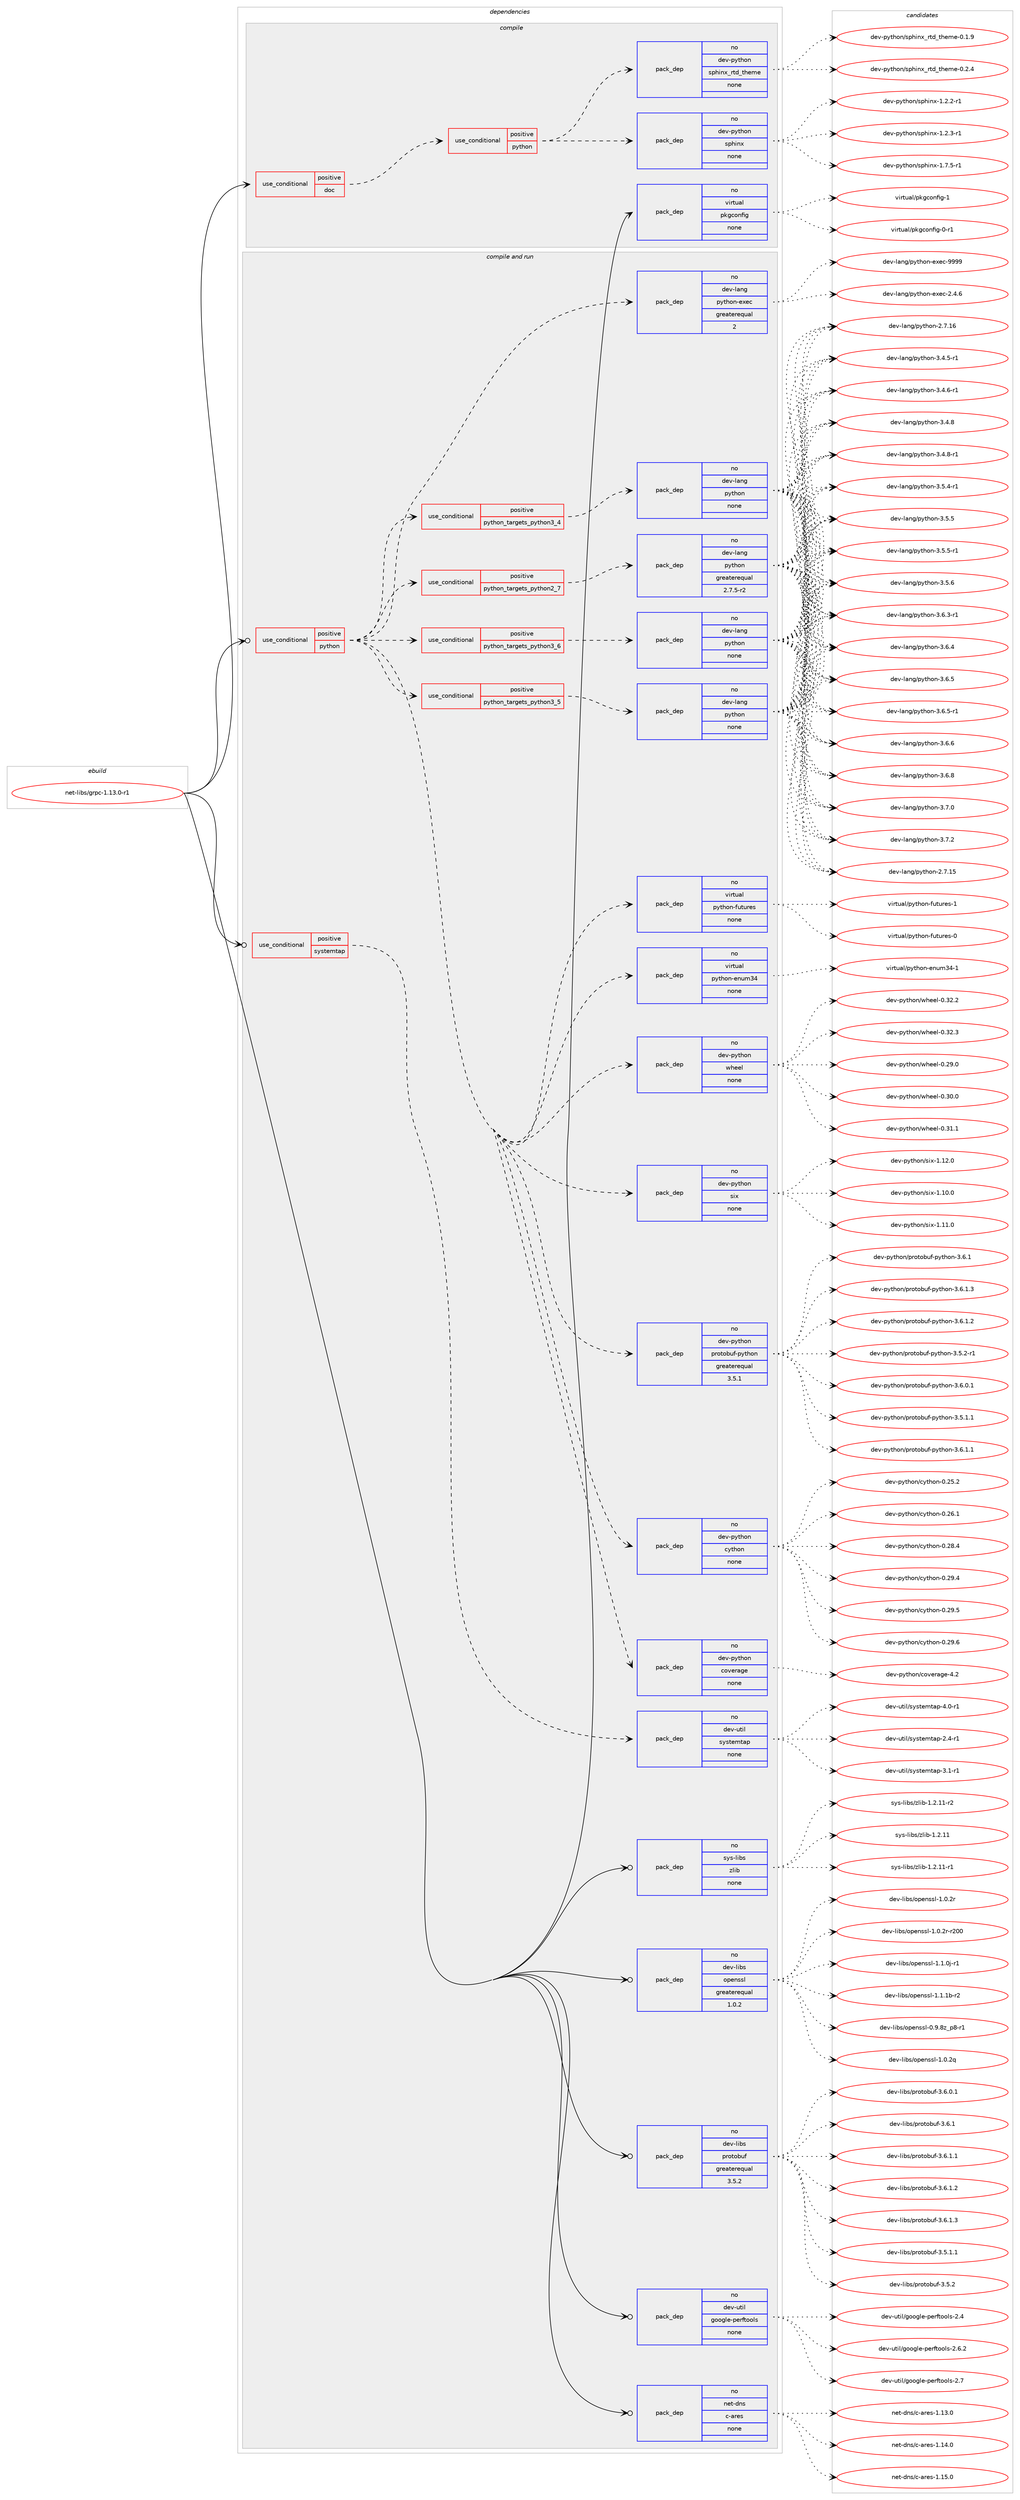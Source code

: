 digraph prolog {

# *************
# Graph options
# *************

newrank=true;
concentrate=true;
compound=true;
graph [rankdir=LR,fontname=Helvetica,fontsize=10,ranksep=1.5];#, ranksep=2.5, nodesep=0.2];
edge  [arrowhead=vee];
node  [fontname=Helvetica,fontsize=10];

# **********
# The ebuild
# **********

subgraph cluster_leftcol {
color=gray;
rank=same;
label=<<i>ebuild</i>>;
id [label="net-libs/grpc-1.13.0-r1", color=red, width=4, href="../net-libs/grpc-1.13.0-r1.svg"];
}

# ****************
# The dependencies
# ****************

subgraph cluster_midcol {
color=gray;
label=<<i>dependencies</i>>;
subgraph cluster_compile {
fillcolor="#eeeeee";
style=filled;
label=<<i>compile</i>>;
subgraph cond446010 {
dependency1658670 [label=<<TABLE BORDER="0" CELLBORDER="1" CELLSPACING="0" CELLPADDING="4"><TR><TD ROWSPAN="3" CELLPADDING="10">use_conditional</TD></TR><TR><TD>positive</TD></TR><TR><TD>doc</TD></TR></TABLE>>, shape=none, color=red];
subgraph cond446011 {
dependency1658671 [label=<<TABLE BORDER="0" CELLBORDER="1" CELLSPACING="0" CELLPADDING="4"><TR><TD ROWSPAN="3" CELLPADDING="10">use_conditional</TD></TR><TR><TD>positive</TD></TR><TR><TD>python</TD></TR></TABLE>>, shape=none, color=red];
subgraph pack1185781 {
dependency1658672 [label=<<TABLE BORDER="0" CELLBORDER="1" CELLSPACING="0" CELLPADDING="4" WIDTH="220"><TR><TD ROWSPAN="6" CELLPADDING="30">pack_dep</TD></TR><TR><TD WIDTH="110">no</TD></TR><TR><TD>dev-python</TD></TR><TR><TD>sphinx</TD></TR><TR><TD>none</TD></TR><TR><TD></TD></TR></TABLE>>, shape=none, color=blue];
}
dependency1658671:e -> dependency1658672:w [weight=20,style="dashed",arrowhead="vee"];
subgraph pack1185782 {
dependency1658673 [label=<<TABLE BORDER="0" CELLBORDER="1" CELLSPACING="0" CELLPADDING="4" WIDTH="220"><TR><TD ROWSPAN="6" CELLPADDING="30">pack_dep</TD></TR><TR><TD WIDTH="110">no</TD></TR><TR><TD>dev-python</TD></TR><TR><TD>sphinx_rtd_theme</TD></TR><TR><TD>none</TD></TR><TR><TD></TD></TR></TABLE>>, shape=none, color=blue];
}
dependency1658671:e -> dependency1658673:w [weight=20,style="dashed",arrowhead="vee"];
}
dependency1658670:e -> dependency1658671:w [weight=20,style="dashed",arrowhead="vee"];
}
id:e -> dependency1658670:w [weight=20,style="solid",arrowhead="vee"];
subgraph pack1185783 {
dependency1658674 [label=<<TABLE BORDER="0" CELLBORDER="1" CELLSPACING="0" CELLPADDING="4" WIDTH="220"><TR><TD ROWSPAN="6" CELLPADDING="30">pack_dep</TD></TR><TR><TD WIDTH="110">no</TD></TR><TR><TD>virtual</TD></TR><TR><TD>pkgconfig</TD></TR><TR><TD>none</TD></TR><TR><TD></TD></TR></TABLE>>, shape=none, color=blue];
}
id:e -> dependency1658674:w [weight=20,style="solid",arrowhead="vee"];
}
subgraph cluster_compileandrun {
fillcolor="#eeeeee";
style=filled;
label=<<i>compile and run</i>>;
subgraph cond446012 {
dependency1658675 [label=<<TABLE BORDER="0" CELLBORDER="1" CELLSPACING="0" CELLPADDING="4"><TR><TD ROWSPAN="3" CELLPADDING="10">use_conditional</TD></TR><TR><TD>positive</TD></TR><TR><TD>python</TD></TR></TABLE>>, shape=none, color=red];
subgraph cond446013 {
dependency1658676 [label=<<TABLE BORDER="0" CELLBORDER="1" CELLSPACING="0" CELLPADDING="4"><TR><TD ROWSPAN="3" CELLPADDING="10">use_conditional</TD></TR><TR><TD>positive</TD></TR><TR><TD>python_targets_python2_7</TD></TR></TABLE>>, shape=none, color=red];
subgraph pack1185784 {
dependency1658677 [label=<<TABLE BORDER="0" CELLBORDER="1" CELLSPACING="0" CELLPADDING="4" WIDTH="220"><TR><TD ROWSPAN="6" CELLPADDING="30">pack_dep</TD></TR><TR><TD WIDTH="110">no</TD></TR><TR><TD>dev-lang</TD></TR><TR><TD>python</TD></TR><TR><TD>greaterequal</TD></TR><TR><TD>2.7.5-r2</TD></TR></TABLE>>, shape=none, color=blue];
}
dependency1658676:e -> dependency1658677:w [weight=20,style="dashed",arrowhead="vee"];
}
dependency1658675:e -> dependency1658676:w [weight=20,style="dashed",arrowhead="vee"];
subgraph cond446014 {
dependency1658678 [label=<<TABLE BORDER="0" CELLBORDER="1" CELLSPACING="0" CELLPADDING="4"><TR><TD ROWSPAN="3" CELLPADDING="10">use_conditional</TD></TR><TR><TD>positive</TD></TR><TR><TD>python_targets_python3_4</TD></TR></TABLE>>, shape=none, color=red];
subgraph pack1185785 {
dependency1658679 [label=<<TABLE BORDER="0" CELLBORDER="1" CELLSPACING="0" CELLPADDING="4" WIDTH="220"><TR><TD ROWSPAN="6" CELLPADDING="30">pack_dep</TD></TR><TR><TD WIDTH="110">no</TD></TR><TR><TD>dev-lang</TD></TR><TR><TD>python</TD></TR><TR><TD>none</TD></TR><TR><TD></TD></TR></TABLE>>, shape=none, color=blue];
}
dependency1658678:e -> dependency1658679:w [weight=20,style="dashed",arrowhead="vee"];
}
dependency1658675:e -> dependency1658678:w [weight=20,style="dashed",arrowhead="vee"];
subgraph cond446015 {
dependency1658680 [label=<<TABLE BORDER="0" CELLBORDER="1" CELLSPACING="0" CELLPADDING="4"><TR><TD ROWSPAN="3" CELLPADDING="10">use_conditional</TD></TR><TR><TD>positive</TD></TR><TR><TD>python_targets_python3_5</TD></TR></TABLE>>, shape=none, color=red];
subgraph pack1185786 {
dependency1658681 [label=<<TABLE BORDER="0" CELLBORDER="1" CELLSPACING="0" CELLPADDING="4" WIDTH="220"><TR><TD ROWSPAN="6" CELLPADDING="30">pack_dep</TD></TR><TR><TD WIDTH="110">no</TD></TR><TR><TD>dev-lang</TD></TR><TR><TD>python</TD></TR><TR><TD>none</TD></TR><TR><TD></TD></TR></TABLE>>, shape=none, color=blue];
}
dependency1658680:e -> dependency1658681:w [weight=20,style="dashed",arrowhead="vee"];
}
dependency1658675:e -> dependency1658680:w [weight=20,style="dashed",arrowhead="vee"];
subgraph cond446016 {
dependency1658682 [label=<<TABLE BORDER="0" CELLBORDER="1" CELLSPACING="0" CELLPADDING="4"><TR><TD ROWSPAN="3" CELLPADDING="10">use_conditional</TD></TR><TR><TD>positive</TD></TR><TR><TD>python_targets_python3_6</TD></TR></TABLE>>, shape=none, color=red];
subgraph pack1185787 {
dependency1658683 [label=<<TABLE BORDER="0" CELLBORDER="1" CELLSPACING="0" CELLPADDING="4" WIDTH="220"><TR><TD ROWSPAN="6" CELLPADDING="30">pack_dep</TD></TR><TR><TD WIDTH="110">no</TD></TR><TR><TD>dev-lang</TD></TR><TR><TD>python</TD></TR><TR><TD>none</TD></TR><TR><TD></TD></TR></TABLE>>, shape=none, color=blue];
}
dependency1658682:e -> dependency1658683:w [weight=20,style="dashed",arrowhead="vee"];
}
dependency1658675:e -> dependency1658682:w [weight=20,style="dashed",arrowhead="vee"];
subgraph pack1185788 {
dependency1658684 [label=<<TABLE BORDER="0" CELLBORDER="1" CELLSPACING="0" CELLPADDING="4" WIDTH="220"><TR><TD ROWSPAN="6" CELLPADDING="30">pack_dep</TD></TR><TR><TD WIDTH="110">no</TD></TR><TR><TD>dev-lang</TD></TR><TR><TD>python-exec</TD></TR><TR><TD>greaterequal</TD></TR><TR><TD>2</TD></TR></TABLE>>, shape=none, color=blue];
}
dependency1658675:e -> dependency1658684:w [weight=20,style="dashed",arrowhead="vee"];
subgraph pack1185789 {
dependency1658685 [label=<<TABLE BORDER="0" CELLBORDER="1" CELLSPACING="0" CELLPADDING="4" WIDTH="220"><TR><TD ROWSPAN="6" CELLPADDING="30">pack_dep</TD></TR><TR><TD WIDTH="110">no</TD></TR><TR><TD>dev-python</TD></TR><TR><TD>coverage</TD></TR><TR><TD>none</TD></TR><TR><TD></TD></TR></TABLE>>, shape=none, color=blue];
}
dependency1658675:e -> dependency1658685:w [weight=20,style="dashed",arrowhead="vee"];
subgraph pack1185790 {
dependency1658686 [label=<<TABLE BORDER="0" CELLBORDER="1" CELLSPACING="0" CELLPADDING="4" WIDTH="220"><TR><TD ROWSPAN="6" CELLPADDING="30">pack_dep</TD></TR><TR><TD WIDTH="110">no</TD></TR><TR><TD>dev-python</TD></TR><TR><TD>cython</TD></TR><TR><TD>none</TD></TR><TR><TD></TD></TR></TABLE>>, shape=none, color=blue];
}
dependency1658675:e -> dependency1658686:w [weight=20,style="dashed",arrowhead="vee"];
subgraph pack1185791 {
dependency1658687 [label=<<TABLE BORDER="0" CELLBORDER="1" CELLSPACING="0" CELLPADDING="4" WIDTH="220"><TR><TD ROWSPAN="6" CELLPADDING="30">pack_dep</TD></TR><TR><TD WIDTH="110">no</TD></TR><TR><TD>dev-python</TD></TR><TR><TD>protobuf-python</TD></TR><TR><TD>greaterequal</TD></TR><TR><TD>3.5.1</TD></TR></TABLE>>, shape=none, color=blue];
}
dependency1658675:e -> dependency1658687:w [weight=20,style="dashed",arrowhead="vee"];
subgraph pack1185792 {
dependency1658688 [label=<<TABLE BORDER="0" CELLBORDER="1" CELLSPACING="0" CELLPADDING="4" WIDTH="220"><TR><TD ROWSPAN="6" CELLPADDING="30">pack_dep</TD></TR><TR><TD WIDTH="110">no</TD></TR><TR><TD>dev-python</TD></TR><TR><TD>six</TD></TR><TR><TD>none</TD></TR><TR><TD></TD></TR></TABLE>>, shape=none, color=blue];
}
dependency1658675:e -> dependency1658688:w [weight=20,style="dashed",arrowhead="vee"];
subgraph pack1185793 {
dependency1658689 [label=<<TABLE BORDER="0" CELLBORDER="1" CELLSPACING="0" CELLPADDING="4" WIDTH="220"><TR><TD ROWSPAN="6" CELLPADDING="30">pack_dep</TD></TR><TR><TD WIDTH="110">no</TD></TR><TR><TD>dev-python</TD></TR><TR><TD>wheel</TD></TR><TR><TD>none</TD></TR><TR><TD></TD></TR></TABLE>>, shape=none, color=blue];
}
dependency1658675:e -> dependency1658689:w [weight=20,style="dashed",arrowhead="vee"];
subgraph pack1185794 {
dependency1658690 [label=<<TABLE BORDER="0" CELLBORDER="1" CELLSPACING="0" CELLPADDING="4" WIDTH="220"><TR><TD ROWSPAN="6" CELLPADDING="30">pack_dep</TD></TR><TR><TD WIDTH="110">no</TD></TR><TR><TD>virtual</TD></TR><TR><TD>python-enum34</TD></TR><TR><TD>none</TD></TR><TR><TD></TD></TR></TABLE>>, shape=none, color=blue];
}
dependency1658675:e -> dependency1658690:w [weight=20,style="dashed",arrowhead="vee"];
subgraph pack1185795 {
dependency1658691 [label=<<TABLE BORDER="0" CELLBORDER="1" CELLSPACING="0" CELLPADDING="4" WIDTH="220"><TR><TD ROWSPAN="6" CELLPADDING="30">pack_dep</TD></TR><TR><TD WIDTH="110">no</TD></TR><TR><TD>virtual</TD></TR><TR><TD>python-futures</TD></TR><TR><TD>none</TD></TR><TR><TD></TD></TR></TABLE>>, shape=none, color=blue];
}
dependency1658675:e -> dependency1658691:w [weight=20,style="dashed",arrowhead="vee"];
}
id:e -> dependency1658675:w [weight=20,style="solid",arrowhead="odotvee"];
subgraph cond446017 {
dependency1658692 [label=<<TABLE BORDER="0" CELLBORDER="1" CELLSPACING="0" CELLPADDING="4"><TR><TD ROWSPAN="3" CELLPADDING="10">use_conditional</TD></TR><TR><TD>positive</TD></TR><TR><TD>systemtap</TD></TR></TABLE>>, shape=none, color=red];
subgraph pack1185796 {
dependency1658693 [label=<<TABLE BORDER="0" CELLBORDER="1" CELLSPACING="0" CELLPADDING="4" WIDTH="220"><TR><TD ROWSPAN="6" CELLPADDING="30">pack_dep</TD></TR><TR><TD WIDTH="110">no</TD></TR><TR><TD>dev-util</TD></TR><TR><TD>systemtap</TD></TR><TR><TD>none</TD></TR><TR><TD></TD></TR></TABLE>>, shape=none, color=blue];
}
dependency1658692:e -> dependency1658693:w [weight=20,style="dashed",arrowhead="vee"];
}
id:e -> dependency1658692:w [weight=20,style="solid",arrowhead="odotvee"];
subgraph pack1185797 {
dependency1658694 [label=<<TABLE BORDER="0" CELLBORDER="1" CELLSPACING="0" CELLPADDING="4" WIDTH="220"><TR><TD ROWSPAN="6" CELLPADDING="30">pack_dep</TD></TR><TR><TD WIDTH="110">no</TD></TR><TR><TD>dev-libs</TD></TR><TR><TD>openssl</TD></TR><TR><TD>greaterequal</TD></TR><TR><TD>1.0.2</TD></TR></TABLE>>, shape=none, color=blue];
}
id:e -> dependency1658694:w [weight=20,style="solid",arrowhead="odotvee"];
subgraph pack1185798 {
dependency1658695 [label=<<TABLE BORDER="0" CELLBORDER="1" CELLSPACING="0" CELLPADDING="4" WIDTH="220"><TR><TD ROWSPAN="6" CELLPADDING="30">pack_dep</TD></TR><TR><TD WIDTH="110">no</TD></TR><TR><TD>dev-libs</TD></TR><TR><TD>protobuf</TD></TR><TR><TD>greaterequal</TD></TR><TR><TD>3.5.2</TD></TR></TABLE>>, shape=none, color=blue];
}
id:e -> dependency1658695:w [weight=20,style="solid",arrowhead="odotvee"];
subgraph pack1185799 {
dependency1658696 [label=<<TABLE BORDER="0" CELLBORDER="1" CELLSPACING="0" CELLPADDING="4" WIDTH="220"><TR><TD ROWSPAN="6" CELLPADDING="30">pack_dep</TD></TR><TR><TD WIDTH="110">no</TD></TR><TR><TD>dev-util</TD></TR><TR><TD>google-perftools</TD></TR><TR><TD>none</TD></TR><TR><TD></TD></TR></TABLE>>, shape=none, color=blue];
}
id:e -> dependency1658696:w [weight=20,style="solid",arrowhead="odotvee"];
subgraph pack1185800 {
dependency1658697 [label=<<TABLE BORDER="0" CELLBORDER="1" CELLSPACING="0" CELLPADDING="4" WIDTH="220"><TR><TD ROWSPAN="6" CELLPADDING="30">pack_dep</TD></TR><TR><TD WIDTH="110">no</TD></TR><TR><TD>net-dns</TD></TR><TR><TD>c-ares</TD></TR><TR><TD>none</TD></TR><TR><TD></TD></TR></TABLE>>, shape=none, color=blue];
}
id:e -> dependency1658697:w [weight=20,style="solid",arrowhead="odotvee"];
subgraph pack1185801 {
dependency1658698 [label=<<TABLE BORDER="0" CELLBORDER="1" CELLSPACING="0" CELLPADDING="4" WIDTH="220"><TR><TD ROWSPAN="6" CELLPADDING="30">pack_dep</TD></TR><TR><TD WIDTH="110">no</TD></TR><TR><TD>sys-libs</TD></TR><TR><TD>zlib</TD></TR><TR><TD>none</TD></TR><TR><TD></TD></TR></TABLE>>, shape=none, color=blue];
}
id:e -> dependency1658698:w [weight=20,style="solid",arrowhead="odotvee"];
}
subgraph cluster_run {
fillcolor="#eeeeee";
style=filled;
label=<<i>run</i>>;
}
}

# **************
# The candidates
# **************

subgraph cluster_choices {
rank=same;
color=gray;
label=<<i>candidates</i>>;

subgraph choice1185781 {
color=black;
nodesep=1;
choice10010111845112121116104111110471151121041051101204549465046504511449 [label="dev-python/sphinx-1.2.2-r1", color=red, width=4,href="../dev-python/sphinx-1.2.2-r1.svg"];
choice10010111845112121116104111110471151121041051101204549465046514511449 [label="dev-python/sphinx-1.2.3-r1", color=red, width=4,href="../dev-python/sphinx-1.2.3-r1.svg"];
choice10010111845112121116104111110471151121041051101204549465546534511449 [label="dev-python/sphinx-1.7.5-r1", color=red, width=4,href="../dev-python/sphinx-1.7.5-r1.svg"];
dependency1658672:e -> choice10010111845112121116104111110471151121041051101204549465046504511449:w [style=dotted,weight="100"];
dependency1658672:e -> choice10010111845112121116104111110471151121041051101204549465046514511449:w [style=dotted,weight="100"];
dependency1658672:e -> choice10010111845112121116104111110471151121041051101204549465546534511449:w [style=dotted,weight="100"];
}
subgraph choice1185782 {
color=black;
nodesep=1;
choice10010111845112121116104111110471151121041051101209511411610095116104101109101454846494657 [label="dev-python/sphinx_rtd_theme-0.1.9", color=red, width=4,href="../dev-python/sphinx_rtd_theme-0.1.9.svg"];
choice10010111845112121116104111110471151121041051101209511411610095116104101109101454846504652 [label="dev-python/sphinx_rtd_theme-0.2.4", color=red, width=4,href="../dev-python/sphinx_rtd_theme-0.2.4.svg"];
dependency1658673:e -> choice10010111845112121116104111110471151121041051101209511411610095116104101109101454846494657:w [style=dotted,weight="100"];
dependency1658673:e -> choice10010111845112121116104111110471151121041051101209511411610095116104101109101454846504652:w [style=dotted,weight="100"];
}
subgraph choice1185783 {
color=black;
nodesep=1;
choice11810511411611797108471121071039911111010210510345484511449 [label="virtual/pkgconfig-0-r1", color=red, width=4,href="../virtual/pkgconfig-0-r1.svg"];
choice1181051141161179710847112107103991111101021051034549 [label="virtual/pkgconfig-1", color=red, width=4,href="../virtual/pkgconfig-1.svg"];
dependency1658674:e -> choice11810511411611797108471121071039911111010210510345484511449:w [style=dotted,weight="100"];
dependency1658674:e -> choice1181051141161179710847112107103991111101021051034549:w [style=dotted,weight="100"];
}
subgraph choice1185784 {
color=black;
nodesep=1;
choice10010111845108971101034711212111610411111045504655464953 [label="dev-lang/python-2.7.15", color=red, width=4,href="../dev-lang/python-2.7.15.svg"];
choice10010111845108971101034711212111610411111045504655464954 [label="dev-lang/python-2.7.16", color=red, width=4,href="../dev-lang/python-2.7.16.svg"];
choice1001011184510897110103471121211161041111104551465246534511449 [label="dev-lang/python-3.4.5-r1", color=red, width=4,href="../dev-lang/python-3.4.5-r1.svg"];
choice1001011184510897110103471121211161041111104551465246544511449 [label="dev-lang/python-3.4.6-r1", color=red, width=4,href="../dev-lang/python-3.4.6-r1.svg"];
choice100101118451089711010347112121116104111110455146524656 [label="dev-lang/python-3.4.8", color=red, width=4,href="../dev-lang/python-3.4.8.svg"];
choice1001011184510897110103471121211161041111104551465246564511449 [label="dev-lang/python-3.4.8-r1", color=red, width=4,href="../dev-lang/python-3.4.8-r1.svg"];
choice1001011184510897110103471121211161041111104551465346524511449 [label="dev-lang/python-3.5.4-r1", color=red, width=4,href="../dev-lang/python-3.5.4-r1.svg"];
choice100101118451089711010347112121116104111110455146534653 [label="dev-lang/python-3.5.5", color=red, width=4,href="../dev-lang/python-3.5.5.svg"];
choice1001011184510897110103471121211161041111104551465346534511449 [label="dev-lang/python-3.5.5-r1", color=red, width=4,href="../dev-lang/python-3.5.5-r1.svg"];
choice100101118451089711010347112121116104111110455146534654 [label="dev-lang/python-3.5.6", color=red, width=4,href="../dev-lang/python-3.5.6.svg"];
choice1001011184510897110103471121211161041111104551465446514511449 [label="dev-lang/python-3.6.3-r1", color=red, width=4,href="../dev-lang/python-3.6.3-r1.svg"];
choice100101118451089711010347112121116104111110455146544652 [label="dev-lang/python-3.6.4", color=red, width=4,href="../dev-lang/python-3.6.4.svg"];
choice100101118451089711010347112121116104111110455146544653 [label="dev-lang/python-3.6.5", color=red, width=4,href="../dev-lang/python-3.6.5.svg"];
choice1001011184510897110103471121211161041111104551465446534511449 [label="dev-lang/python-3.6.5-r1", color=red, width=4,href="../dev-lang/python-3.6.5-r1.svg"];
choice100101118451089711010347112121116104111110455146544654 [label="dev-lang/python-3.6.6", color=red, width=4,href="../dev-lang/python-3.6.6.svg"];
choice100101118451089711010347112121116104111110455146544656 [label="dev-lang/python-3.6.8", color=red, width=4,href="../dev-lang/python-3.6.8.svg"];
choice100101118451089711010347112121116104111110455146554648 [label="dev-lang/python-3.7.0", color=red, width=4,href="../dev-lang/python-3.7.0.svg"];
choice100101118451089711010347112121116104111110455146554650 [label="dev-lang/python-3.7.2", color=red, width=4,href="../dev-lang/python-3.7.2.svg"];
dependency1658677:e -> choice10010111845108971101034711212111610411111045504655464953:w [style=dotted,weight="100"];
dependency1658677:e -> choice10010111845108971101034711212111610411111045504655464954:w [style=dotted,weight="100"];
dependency1658677:e -> choice1001011184510897110103471121211161041111104551465246534511449:w [style=dotted,weight="100"];
dependency1658677:e -> choice1001011184510897110103471121211161041111104551465246544511449:w [style=dotted,weight="100"];
dependency1658677:e -> choice100101118451089711010347112121116104111110455146524656:w [style=dotted,weight="100"];
dependency1658677:e -> choice1001011184510897110103471121211161041111104551465246564511449:w [style=dotted,weight="100"];
dependency1658677:e -> choice1001011184510897110103471121211161041111104551465346524511449:w [style=dotted,weight="100"];
dependency1658677:e -> choice100101118451089711010347112121116104111110455146534653:w [style=dotted,weight="100"];
dependency1658677:e -> choice1001011184510897110103471121211161041111104551465346534511449:w [style=dotted,weight="100"];
dependency1658677:e -> choice100101118451089711010347112121116104111110455146534654:w [style=dotted,weight="100"];
dependency1658677:e -> choice1001011184510897110103471121211161041111104551465446514511449:w [style=dotted,weight="100"];
dependency1658677:e -> choice100101118451089711010347112121116104111110455146544652:w [style=dotted,weight="100"];
dependency1658677:e -> choice100101118451089711010347112121116104111110455146544653:w [style=dotted,weight="100"];
dependency1658677:e -> choice1001011184510897110103471121211161041111104551465446534511449:w [style=dotted,weight="100"];
dependency1658677:e -> choice100101118451089711010347112121116104111110455146544654:w [style=dotted,weight="100"];
dependency1658677:e -> choice100101118451089711010347112121116104111110455146544656:w [style=dotted,weight="100"];
dependency1658677:e -> choice100101118451089711010347112121116104111110455146554648:w [style=dotted,weight="100"];
dependency1658677:e -> choice100101118451089711010347112121116104111110455146554650:w [style=dotted,weight="100"];
}
subgraph choice1185785 {
color=black;
nodesep=1;
choice10010111845108971101034711212111610411111045504655464953 [label="dev-lang/python-2.7.15", color=red, width=4,href="../dev-lang/python-2.7.15.svg"];
choice10010111845108971101034711212111610411111045504655464954 [label="dev-lang/python-2.7.16", color=red, width=4,href="../dev-lang/python-2.7.16.svg"];
choice1001011184510897110103471121211161041111104551465246534511449 [label="dev-lang/python-3.4.5-r1", color=red, width=4,href="../dev-lang/python-3.4.5-r1.svg"];
choice1001011184510897110103471121211161041111104551465246544511449 [label="dev-lang/python-3.4.6-r1", color=red, width=4,href="../dev-lang/python-3.4.6-r1.svg"];
choice100101118451089711010347112121116104111110455146524656 [label="dev-lang/python-3.4.8", color=red, width=4,href="../dev-lang/python-3.4.8.svg"];
choice1001011184510897110103471121211161041111104551465246564511449 [label="dev-lang/python-3.4.8-r1", color=red, width=4,href="../dev-lang/python-3.4.8-r1.svg"];
choice1001011184510897110103471121211161041111104551465346524511449 [label="dev-lang/python-3.5.4-r1", color=red, width=4,href="../dev-lang/python-3.5.4-r1.svg"];
choice100101118451089711010347112121116104111110455146534653 [label="dev-lang/python-3.5.5", color=red, width=4,href="../dev-lang/python-3.5.5.svg"];
choice1001011184510897110103471121211161041111104551465346534511449 [label="dev-lang/python-3.5.5-r1", color=red, width=4,href="../dev-lang/python-3.5.5-r1.svg"];
choice100101118451089711010347112121116104111110455146534654 [label="dev-lang/python-3.5.6", color=red, width=4,href="../dev-lang/python-3.5.6.svg"];
choice1001011184510897110103471121211161041111104551465446514511449 [label="dev-lang/python-3.6.3-r1", color=red, width=4,href="../dev-lang/python-3.6.3-r1.svg"];
choice100101118451089711010347112121116104111110455146544652 [label="dev-lang/python-3.6.4", color=red, width=4,href="../dev-lang/python-3.6.4.svg"];
choice100101118451089711010347112121116104111110455146544653 [label="dev-lang/python-3.6.5", color=red, width=4,href="../dev-lang/python-3.6.5.svg"];
choice1001011184510897110103471121211161041111104551465446534511449 [label="dev-lang/python-3.6.5-r1", color=red, width=4,href="../dev-lang/python-3.6.5-r1.svg"];
choice100101118451089711010347112121116104111110455146544654 [label="dev-lang/python-3.6.6", color=red, width=4,href="../dev-lang/python-3.6.6.svg"];
choice100101118451089711010347112121116104111110455146544656 [label="dev-lang/python-3.6.8", color=red, width=4,href="../dev-lang/python-3.6.8.svg"];
choice100101118451089711010347112121116104111110455146554648 [label="dev-lang/python-3.7.0", color=red, width=4,href="../dev-lang/python-3.7.0.svg"];
choice100101118451089711010347112121116104111110455146554650 [label="dev-lang/python-3.7.2", color=red, width=4,href="../dev-lang/python-3.7.2.svg"];
dependency1658679:e -> choice10010111845108971101034711212111610411111045504655464953:w [style=dotted,weight="100"];
dependency1658679:e -> choice10010111845108971101034711212111610411111045504655464954:w [style=dotted,weight="100"];
dependency1658679:e -> choice1001011184510897110103471121211161041111104551465246534511449:w [style=dotted,weight="100"];
dependency1658679:e -> choice1001011184510897110103471121211161041111104551465246544511449:w [style=dotted,weight="100"];
dependency1658679:e -> choice100101118451089711010347112121116104111110455146524656:w [style=dotted,weight="100"];
dependency1658679:e -> choice1001011184510897110103471121211161041111104551465246564511449:w [style=dotted,weight="100"];
dependency1658679:e -> choice1001011184510897110103471121211161041111104551465346524511449:w [style=dotted,weight="100"];
dependency1658679:e -> choice100101118451089711010347112121116104111110455146534653:w [style=dotted,weight="100"];
dependency1658679:e -> choice1001011184510897110103471121211161041111104551465346534511449:w [style=dotted,weight="100"];
dependency1658679:e -> choice100101118451089711010347112121116104111110455146534654:w [style=dotted,weight="100"];
dependency1658679:e -> choice1001011184510897110103471121211161041111104551465446514511449:w [style=dotted,weight="100"];
dependency1658679:e -> choice100101118451089711010347112121116104111110455146544652:w [style=dotted,weight="100"];
dependency1658679:e -> choice100101118451089711010347112121116104111110455146544653:w [style=dotted,weight="100"];
dependency1658679:e -> choice1001011184510897110103471121211161041111104551465446534511449:w [style=dotted,weight="100"];
dependency1658679:e -> choice100101118451089711010347112121116104111110455146544654:w [style=dotted,weight="100"];
dependency1658679:e -> choice100101118451089711010347112121116104111110455146544656:w [style=dotted,weight="100"];
dependency1658679:e -> choice100101118451089711010347112121116104111110455146554648:w [style=dotted,weight="100"];
dependency1658679:e -> choice100101118451089711010347112121116104111110455146554650:w [style=dotted,weight="100"];
}
subgraph choice1185786 {
color=black;
nodesep=1;
choice10010111845108971101034711212111610411111045504655464953 [label="dev-lang/python-2.7.15", color=red, width=4,href="../dev-lang/python-2.7.15.svg"];
choice10010111845108971101034711212111610411111045504655464954 [label="dev-lang/python-2.7.16", color=red, width=4,href="../dev-lang/python-2.7.16.svg"];
choice1001011184510897110103471121211161041111104551465246534511449 [label="dev-lang/python-3.4.5-r1", color=red, width=4,href="../dev-lang/python-3.4.5-r1.svg"];
choice1001011184510897110103471121211161041111104551465246544511449 [label="dev-lang/python-3.4.6-r1", color=red, width=4,href="../dev-lang/python-3.4.6-r1.svg"];
choice100101118451089711010347112121116104111110455146524656 [label="dev-lang/python-3.4.8", color=red, width=4,href="../dev-lang/python-3.4.8.svg"];
choice1001011184510897110103471121211161041111104551465246564511449 [label="dev-lang/python-3.4.8-r1", color=red, width=4,href="../dev-lang/python-3.4.8-r1.svg"];
choice1001011184510897110103471121211161041111104551465346524511449 [label="dev-lang/python-3.5.4-r1", color=red, width=4,href="../dev-lang/python-3.5.4-r1.svg"];
choice100101118451089711010347112121116104111110455146534653 [label="dev-lang/python-3.5.5", color=red, width=4,href="../dev-lang/python-3.5.5.svg"];
choice1001011184510897110103471121211161041111104551465346534511449 [label="dev-lang/python-3.5.5-r1", color=red, width=4,href="../dev-lang/python-3.5.5-r1.svg"];
choice100101118451089711010347112121116104111110455146534654 [label="dev-lang/python-3.5.6", color=red, width=4,href="../dev-lang/python-3.5.6.svg"];
choice1001011184510897110103471121211161041111104551465446514511449 [label="dev-lang/python-3.6.3-r1", color=red, width=4,href="../dev-lang/python-3.6.3-r1.svg"];
choice100101118451089711010347112121116104111110455146544652 [label="dev-lang/python-3.6.4", color=red, width=4,href="../dev-lang/python-3.6.4.svg"];
choice100101118451089711010347112121116104111110455146544653 [label="dev-lang/python-3.6.5", color=red, width=4,href="../dev-lang/python-3.6.5.svg"];
choice1001011184510897110103471121211161041111104551465446534511449 [label="dev-lang/python-3.6.5-r1", color=red, width=4,href="../dev-lang/python-3.6.5-r1.svg"];
choice100101118451089711010347112121116104111110455146544654 [label="dev-lang/python-3.6.6", color=red, width=4,href="../dev-lang/python-3.6.6.svg"];
choice100101118451089711010347112121116104111110455146544656 [label="dev-lang/python-3.6.8", color=red, width=4,href="../dev-lang/python-3.6.8.svg"];
choice100101118451089711010347112121116104111110455146554648 [label="dev-lang/python-3.7.0", color=red, width=4,href="../dev-lang/python-3.7.0.svg"];
choice100101118451089711010347112121116104111110455146554650 [label="dev-lang/python-3.7.2", color=red, width=4,href="../dev-lang/python-3.7.2.svg"];
dependency1658681:e -> choice10010111845108971101034711212111610411111045504655464953:w [style=dotted,weight="100"];
dependency1658681:e -> choice10010111845108971101034711212111610411111045504655464954:w [style=dotted,weight="100"];
dependency1658681:e -> choice1001011184510897110103471121211161041111104551465246534511449:w [style=dotted,weight="100"];
dependency1658681:e -> choice1001011184510897110103471121211161041111104551465246544511449:w [style=dotted,weight="100"];
dependency1658681:e -> choice100101118451089711010347112121116104111110455146524656:w [style=dotted,weight="100"];
dependency1658681:e -> choice1001011184510897110103471121211161041111104551465246564511449:w [style=dotted,weight="100"];
dependency1658681:e -> choice1001011184510897110103471121211161041111104551465346524511449:w [style=dotted,weight="100"];
dependency1658681:e -> choice100101118451089711010347112121116104111110455146534653:w [style=dotted,weight="100"];
dependency1658681:e -> choice1001011184510897110103471121211161041111104551465346534511449:w [style=dotted,weight="100"];
dependency1658681:e -> choice100101118451089711010347112121116104111110455146534654:w [style=dotted,weight="100"];
dependency1658681:e -> choice1001011184510897110103471121211161041111104551465446514511449:w [style=dotted,weight="100"];
dependency1658681:e -> choice100101118451089711010347112121116104111110455146544652:w [style=dotted,weight="100"];
dependency1658681:e -> choice100101118451089711010347112121116104111110455146544653:w [style=dotted,weight="100"];
dependency1658681:e -> choice1001011184510897110103471121211161041111104551465446534511449:w [style=dotted,weight="100"];
dependency1658681:e -> choice100101118451089711010347112121116104111110455146544654:w [style=dotted,weight="100"];
dependency1658681:e -> choice100101118451089711010347112121116104111110455146544656:w [style=dotted,weight="100"];
dependency1658681:e -> choice100101118451089711010347112121116104111110455146554648:w [style=dotted,weight="100"];
dependency1658681:e -> choice100101118451089711010347112121116104111110455146554650:w [style=dotted,weight="100"];
}
subgraph choice1185787 {
color=black;
nodesep=1;
choice10010111845108971101034711212111610411111045504655464953 [label="dev-lang/python-2.7.15", color=red, width=4,href="../dev-lang/python-2.7.15.svg"];
choice10010111845108971101034711212111610411111045504655464954 [label="dev-lang/python-2.7.16", color=red, width=4,href="../dev-lang/python-2.7.16.svg"];
choice1001011184510897110103471121211161041111104551465246534511449 [label="dev-lang/python-3.4.5-r1", color=red, width=4,href="../dev-lang/python-3.4.5-r1.svg"];
choice1001011184510897110103471121211161041111104551465246544511449 [label="dev-lang/python-3.4.6-r1", color=red, width=4,href="../dev-lang/python-3.4.6-r1.svg"];
choice100101118451089711010347112121116104111110455146524656 [label="dev-lang/python-3.4.8", color=red, width=4,href="../dev-lang/python-3.4.8.svg"];
choice1001011184510897110103471121211161041111104551465246564511449 [label="dev-lang/python-3.4.8-r1", color=red, width=4,href="../dev-lang/python-3.4.8-r1.svg"];
choice1001011184510897110103471121211161041111104551465346524511449 [label="dev-lang/python-3.5.4-r1", color=red, width=4,href="../dev-lang/python-3.5.4-r1.svg"];
choice100101118451089711010347112121116104111110455146534653 [label="dev-lang/python-3.5.5", color=red, width=4,href="../dev-lang/python-3.5.5.svg"];
choice1001011184510897110103471121211161041111104551465346534511449 [label="dev-lang/python-3.5.5-r1", color=red, width=4,href="../dev-lang/python-3.5.5-r1.svg"];
choice100101118451089711010347112121116104111110455146534654 [label="dev-lang/python-3.5.6", color=red, width=4,href="../dev-lang/python-3.5.6.svg"];
choice1001011184510897110103471121211161041111104551465446514511449 [label="dev-lang/python-3.6.3-r1", color=red, width=4,href="../dev-lang/python-3.6.3-r1.svg"];
choice100101118451089711010347112121116104111110455146544652 [label="dev-lang/python-3.6.4", color=red, width=4,href="../dev-lang/python-3.6.4.svg"];
choice100101118451089711010347112121116104111110455146544653 [label="dev-lang/python-3.6.5", color=red, width=4,href="../dev-lang/python-3.6.5.svg"];
choice1001011184510897110103471121211161041111104551465446534511449 [label="dev-lang/python-3.6.5-r1", color=red, width=4,href="../dev-lang/python-3.6.5-r1.svg"];
choice100101118451089711010347112121116104111110455146544654 [label="dev-lang/python-3.6.6", color=red, width=4,href="../dev-lang/python-3.6.6.svg"];
choice100101118451089711010347112121116104111110455146544656 [label="dev-lang/python-3.6.8", color=red, width=4,href="../dev-lang/python-3.6.8.svg"];
choice100101118451089711010347112121116104111110455146554648 [label="dev-lang/python-3.7.0", color=red, width=4,href="../dev-lang/python-3.7.0.svg"];
choice100101118451089711010347112121116104111110455146554650 [label="dev-lang/python-3.7.2", color=red, width=4,href="../dev-lang/python-3.7.2.svg"];
dependency1658683:e -> choice10010111845108971101034711212111610411111045504655464953:w [style=dotted,weight="100"];
dependency1658683:e -> choice10010111845108971101034711212111610411111045504655464954:w [style=dotted,weight="100"];
dependency1658683:e -> choice1001011184510897110103471121211161041111104551465246534511449:w [style=dotted,weight="100"];
dependency1658683:e -> choice1001011184510897110103471121211161041111104551465246544511449:w [style=dotted,weight="100"];
dependency1658683:e -> choice100101118451089711010347112121116104111110455146524656:w [style=dotted,weight="100"];
dependency1658683:e -> choice1001011184510897110103471121211161041111104551465246564511449:w [style=dotted,weight="100"];
dependency1658683:e -> choice1001011184510897110103471121211161041111104551465346524511449:w [style=dotted,weight="100"];
dependency1658683:e -> choice100101118451089711010347112121116104111110455146534653:w [style=dotted,weight="100"];
dependency1658683:e -> choice1001011184510897110103471121211161041111104551465346534511449:w [style=dotted,weight="100"];
dependency1658683:e -> choice100101118451089711010347112121116104111110455146534654:w [style=dotted,weight="100"];
dependency1658683:e -> choice1001011184510897110103471121211161041111104551465446514511449:w [style=dotted,weight="100"];
dependency1658683:e -> choice100101118451089711010347112121116104111110455146544652:w [style=dotted,weight="100"];
dependency1658683:e -> choice100101118451089711010347112121116104111110455146544653:w [style=dotted,weight="100"];
dependency1658683:e -> choice1001011184510897110103471121211161041111104551465446534511449:w [style=dotted,weight="100"];
dependency1658683:e -> choice100101118451089711010347112121116104111110455146544654:w [style=dotted,weight="100"];
dependency1658683:e -> choice100101118451089711010347112121116104111110455146544656:w [style=dotted,weight="100"];
dependency1658683:e -> choice100101118451089711010347112121116104111110455146554648:w [style=dotted,weight="100"];
dependency1658683:e -> choice100101118451089711010347112121116104111110455146554650:w [style=dotted,weight="100"];
}
subgraph choice1185788 {
color=black;
nodesep=1;
choice1001011184510897110103471121211161041111104510112010199455046524654 [label="dev-lang/python-exec-2.4.6", color=red, width=4,href="../dev-lang/python-exec-2.4.6.svg"];
choice10010111845108971101034711212111610411111045101120101994557575757 [label="dev-lang/python-exec-9999", color=red, width=4,href="../dev-lang/python-exec-9999.svg"];
dependency1658684:e -> choice1001011184510897110103471121211161041111104510112010199455046524654:w [style=dotted,weight="100"];
dependency1658684:e -> choice10010111845108971101034711212111610411111045101120101994557575757:w [style=dotted,weight="100"];
}
subgraph choice1185789 {
color=black;
nodesep=1;
choice1001011184511212111610411111047991111181011149710310145524650 [label="dev-python/coverage-4.2", color=red, width=4,href="../dev-python/coverage-4.2.svg"];
dependency1658685:e -> choice1001011184511212111610411111047991111181011149710310145524650:w [style=dotted,weight="100"];
}
subgraph choice1185790 {
color=black;
nodesep=1;
choice10010111845112121116104111110479912111610411111045484650534650 [label="dev-python/cython-0.25.2", color=red, width=4,href="../dev-python/cython-0.25.2.svg"];
choice10010111845112121116104111110479912111610411111045484650544649 [label="dev-python/cython-0.26.1", color=red, width=4,href="../dev-python/cython-0.26.1.svg"];
choice10010111845112121116104111110479912111610411111045484650564652 [label="dev-python/cython-0.28.4", color=red, width=4,href="../dev-python/cython-0.28.4.svg"];
choice10010111845112121116104111110479912111610411111045484650574652 [label="dev-python/cython-0.29.4", color=red, width=4,href="../dev-python/cython-0.29.4.svg"];
choice10010111845112121116104111110479912111610411111045484650574653 [label="dev-python/cython-0.29.5", color=red, width=4,href="../dev-python/cython-0.29.5.svg"];
choice10010111845112121116104111110479912111610411111045484650574654 [label="dev-python/cython-0.29.6", color=red, width=4,href="../dev-python/cython-0.29.6.svg"];
dependency1658686:e -> choice10010111845112121116104111110479912111610411111045484650534650:w [style=dotted,weight="100"];
dependency1658686:e -> choice10010111845112121116104111110479912111610411111045484650544649:w [style=dotted,weight="100"];
dependency1658686:e -> choice10010111845112121116104111110479912111610411111045484650564652:w [style=dotted,weight="100"];
dependency1658686:e -> choice10010111845112121116104111110479912111610411111045484650574652:w [style=dotted,weight="100"];
dependency1658686:e -> choice10010111845112121116104111110479912111610411111045484650574653:w [style=dotted,weight="100"];
dependency1658686:e -> choice10010111845112121116104111110479912111610411111045484650574654:w [style=dotted,weight="100"];
}
subgraph choice1185791 {
color=black;
nodesep=1;
choice100101118451121211161041111104711211411111611198117102451121211161041111104551465346494649 [label="dev-python/protobuf-python-3.5.1.1", color=red, width=4,href="../dev-python/protobuf-python-3.5.1.1.svg"];
choice100101118451121211161041111104711211411111611198117102451121211161041111104551465346504511449 [label="dev-python/protobuf-python-3.5.2-r1", color=red, width=4,href="../dev-python/protobuf-python-3.5.2-r1.svg"];
choice100101118451121211161041111104711211411111611198117102451121211161041111104551465446484649 [label="dev-python/protobuf-python-3.6.0.1", color=red, width=4,href="../dev-python/protobuf-python-3.6.0.1.svg"];
choice10010111845112121116104111110471121141111161119811710245112121116104111110455146544649 [label="dev-python/protobuf-python-3.6.1", color=red, width=4,href="../dev-python/protobuf-python-3.6.1.svg"];
choice100101118451121211161041111104711211411111611198117102451121211161041111104551465446494649 [label="dev-python/protobuf-python-3.6.1.1", color=red, width=4,href="../dev-python/protobuf-python-3.6.1.1.svg"];
choice100101118451121211161041111104711211411111611198117102451121211161041111104551465446494650 [label="dev-python/protobuf-python-3.6.1.2", color=red, width=4,href="../dev-python/protobuf-python-3.6.1.2.svg"];
choice100101118451121211161041111104711211411111611198117102451121211161041111104551465446494651 [label="dev-python/protobuf-python-3.6.1.3", color=red, width=4,href="../dev-python/protobuf-python-3.6.1.3.svg"];
dependency1658687:e -> choice100101118451121211161041111104711211411111611198117102451121211161041111104551465346494649:w [style=dotted,weight="100"];
dependency1658687:e -> choice100101118451121211161041111104711211411111611198117102451121211161041111104551465346504511449:w [style=dotted,weight="100"];
dependency1658687:e -> choice100101118451121211161041111104711211411111611198117102451121211161041111104551465446484649:w [style=dotted,weight="100"];
dependency1658687:e -> choice10010111845112121116104111110471121141111161119811710245112121116104111110455146544649:w [style=dotted,weight="100"];
dependency1658687:e -> choice100101118451121211161041111104711211411111611198117102451121211161041111104551465446494649:w [style=dotted,weight="100"];
dependency1658687:e -> choice100101118451121211161041111104711211411111611198117102451121211161041111104551465446494650:w [style=dotted,weight="100"];
dependency1658687:e -> choice100101118451121211161041111104711211411111611198117102451121211161041111104551465446494651:w [style=dotted,weight="100"];
}
subgraph choice1185792 {
color=black;
nodesep=1;
choice100101118451121211161041111104711510512045494649484648 [label="dev-python/six-1.10.0", color=red, width=4,href="../dev-python/six-1.10.0.svg"];
choice100101118451121211161041111104711510512045494649494648 [label="dev-python/six-1.11.0", color=red, width=4,href="../dev-python/six-1.11.0.svg"];
choice100101118451121211161041111104711510512045494649504648 [label="dev-python/six-1.12.0", color=red, width=4,href="../dev-python/six-1.12.0.svg"];
dependency1658688:e -> choice100101118451121211161041111104711510512045494649484648:w [style=dotted,weight="100"];
dependency1658688:e -> choice100101118451121211161041111104711510512045494649494648:w [style=dotted,weight="100"];
dependency1658688:e -> choice100101118451121211161041111104711510512045494649504648:w [style=dotted,weight="100"];
}
subgraph choice1185793 {
color=black;
nodesep=1;
choice100101118451121211161041111104711910410110110845484650574648 [label="dev-python/wheel-0.29.0", color=red, width=4,href="../dev-python/wheel-0.29.0.svg"];
choice100101118451121211161041111104711910410110110845484651484648 [label="dev-python/wheel-0.30.0", color=red, width=4,href="../dev-python/wheel-0.30.0.svg"];
choice100101118451121211161041111104711910410110110845484651494649 [label="dev-python/wheel-0.31.1", color=red, width=4,href="../dev-python/wheel-0.31.1.svg"];
choice100101118451121211161041111104711910410110110845484651504650 [label="dev-python/wheel-0.32.2", color=red, width=4,href="../dev-python/wheel-0.32.2.svg"];
choice100101118451121211161041111104711910410110110845484651504651 [label="dev-python/wheel-0.32.3", color=red, width=4,href="../dev-python/wheel-0.32.3.svg"];
dependency1658689:e -> choice100101118451121211161041111104711910410110110845484650574648:w [style=dotted,weight="100"];
dependency1658689:e -> choice100101118451121211161041111104711910410110110845484651484648:w [style=dotted,weight="100"];
dependency1658689:e -> choice100101118451121211161041111104711910410110110845484651494649:w [style=dotted,weight="100"];
dependency1658689:e -> choice100101118451121211161041111104711910410110110845484651504650:w [style=dotted,weight="100"];
dependency1658689:e -> choice100101118451121211161041111104711910410110110845484651504651:w [style=dotted,weight="100"];
}
subgraph choice1185794 {
color=black;
nodesep=1;
choice11810511411611797108471121211161041111104510111011710951524549 [label="virtual/python-enum34-1", color=red, width=4,href="../virtual/python-enum34-1.svg"];
dependency1658690:e -> choice11810511411611797108471121211161041111104510111011710951524549:w [style=dotted,weight="100"];
}
subgraph choice1185795 {
color=black;
nodesep=1;
choice1181051141161179710847112121116104111110451021171161171141011154548 [label="virtual/python-futures-0", color=red, width=4,href="../virtual/python-futures-0.svg"];
choice1181051141161179710847112121116104111110451021171161171141011154549 [label="virtual/python-futures-1", color=red, width=4,href="../virtual/python-futures-1.svg"];
dependency1658691:e -> choice1181051141161179710847112121116104111110451021171161171141011154548:w [style=dotted,weight="100"];
dependency1658691:e -> choice1181051141161179710847112121116104111110451021171161171141011154549:w [style=dotted,weight="100"];
}
subgraph choice1185796 {
color=black;
nodesep=1;
choice100101118451171161051084711512111511610110911697112455046524511449 [label="dev-util/systemtap-2.4-r1", color=red, width=4,href="../dev-util/systemtap-2.4-r1.svg"];
choice100101118451171161051084711512111511610110911697112455146494511449 [label="dev-util/systemtap-3.1-r1", color=red, width=4,href="../dev-util/systemtap-3.1-r1.svg"];
choice100101118451171161051084711512111511610110911697112455246484511449 [label="dev-util/systemtap-4.0-r1", color=red, width=4,href="../dev-util/systemtap-4.0-r1.svg"];
dependency1658693:e -> choice100101118451171161051084711512111511610110911697112455046524511449:w [style=dotted,weight="100"];
dependency1658693:e -> choice100101118451171161051084711512111511610110911697112455146494511449:w [style=dotted,weight="100"];
dependency1658693:e -> choice100101118451171161051084711512111511610110911697112455246484511449:w [style=dotted,weight="100"];
}
subgraph choice1185797 {
color=black;
nodesep=1;
choice10010111845108105981154711111210111011511510845484657465612295112564511449 [label="dev-libs/openssl-0.9.8z_p8-r1", color=red, width=4,href="../dev-libs/openssl-0.9.8z_p8-r1.svg"];
choice100101118451081059811547111112101110115115108454946484650113 [label="dev-libs/openssl-1.0.2q", color=red, width=4,href="../dev-libs/openssl-1.0.2q.svg"];
choice100101118451081059811547111112101110115115108454946484650114 [label="dev-libs/openssl-1.0.2r", color=red, width=4,href="../dev-libs/openssl-1.0.2r.svg"];
choice10010111845108105981154711111210111011511510845494648465011445114504848 [label="dev-libs/openssl-1.0.2r-r200", color=red, width=4,href="../dev-libs/openssl-1.0.2r-r200.svg"];
choice1001011184510810598115471111121011101151151084549464946481064511449 [label="dev-libs/openssl-1.1.0j-r1", color=red, width=4,href="../dev-libs/openssl-1.1.0j-r1.svg"];
choice100101118451081059811547111112101110115115108454946494649984511450 [label="dev-libs/openssl-1.1.1b-r2", color=red, width=4,href="../dev-libs/openssl-1.1.1b-r2.svg"];
dependency1658694:e -> choice10010111845108105981154711111210111011511510845484657465612295112564511449:w [style=dotted,weight="100"];
dependency1658694:e -> choice100101118451081059811547111112101110115115108454946484650113:w [style=dotted,weight="100"];
dependency1658694:e -> choice100101118451081059811547111112101110115115108454946484650114:w [style=dotted,weight="100"];
dependency1658694:e -> choice10010111845108105981154711111210111011511510845494648465011445114504848:w [style=dotted,weight="100"];
dependency1658694:e -> choice1001011184510810598115471111121011101151151084549464946481064511449:w [style=dotted,weight="100"];
dependency1658694:e -> choice100101118451081059811547111112101110115115108454946494649984511450:w [style=dotted,weight="100"];
}
subgraph choice1185798 {
color=black;
nodesep=1;
choice100101118451081059811547112114111116111981171024551465346494649 [label="dev-libs/protobuf-3.5.1.1", color=red, width=4,href="../dev-libs/protobuf-3.5.1.1.svg"];
choice10010111845108105981154711211411111611198117102455146534650 [label="dev-libs/protobuf-3.5.2", color=red, width=4,href="../dev-libs/protobuf-3.5.2.svg"];
choice100101118451081059811547112114111116111981171024551465446484649 [label="dev-libs/protobuf-3.6.0.1", color=red, width=4,href="../dev-libs/protobuf-3.6.0.1.svg"];
choice10010111845108105981154711211411111611198117102455146544649 [label="dev-libs/protobuf-3.6.1", color=red, width=4,href="../dev-libs/protobuf-3.6.1.svg"];
choice100101118451081059811547112114111116111981171024551465446494649 [label="dev-libs/protobuf-3.6.1.1", color=red, width=4,href="../dev-libs/protobuf-3.6.1.1.svg"];
choice100101118451081059811547112114111116111981171024551465446494650 [label="dev-libs/protobuf-3.6.1.2", color=red, width=4,href="../dev-libs/protobuf-3.6.1.2.svg"];
choice100101118451081059811547112114111116111981171024551465446494651 [label="dev-libs/protobuf-3.6.1.3", color=red, width=4,href="../dev-libs/protobuf-3.6.1.3.svg"];
dependency1658695:e -> choice100101118451081059811547112114111116111981171024551465346494649:w [style=dotted,weight="100"];
dependency1658695:e -> choice10010111845108105981154711211411111611198117102455146534650:w [style=dotted,weight="100"];
dependency1658695:e -> choice100101118451081059811547112114111116111981171024551465446484649:w [style=dotted,weight="100"];
dependency1658695:e -> choice10010111845108105981154711211411111611198117102455146544649:w [style=dotted,weight="100"];
dependency1658695:e -> choice100101118451081059811547112114111116111981171024551465446494649:w [style=dotted,weight="100"];
dependency1658695:e -> choice100101118451081059811547112114111116111981171024551465446494650:w [style=dotted,weight="100"];
dependency1658695:e -> choice100101118451081059811547112114111116111981171024551465446494651:w [style=dotted,weight="100"];
}
subgraph choice1185799 {
color=black;
nodesep=1;
choice10010111845117116105108471031111111031081014511210111410211611111110811545504652 [label="dev-util/google-perftools-2.4", color=red, width=4,href="../dev-util/google-perftools-2.4.svg"];
choice100101118451171161051084710311111110310810145112101114102116111111108115455046544650 [label="dev-util/google-perftools-2.6.2", color=red, width=4,href="../dev-util/google-perftools-2.6.2.svg"];
choice10010111845117116105108471031111111031081014511210111410211611111110811545504655 [label="dev-util/google-perftools-2.7", color=red, width=4,href="../dev-util/google-perftools-2.7.svg"];
dependency1658696:e -> choice10010111845117116105108471031111111031081014511210111410211611111110811545504652:w [style=dotted,weight="100"];
dependency1658696:e -> choice100101118451171161051084710311111110310810145112101114102116111111108115455046544650:w [style=dotted,weight="100"];
dependency1658696:e -> choice10010111845117116105108471031111111031081014511210111410211611111110811545504655:w [style=dotted,weight="100"];
}
subgraph choice1185800 {
color=black;
nodesep=1;
choice110101116451001101154799459711410111545494649514648 [label="net-dns/c-ares-1.13.0", color=red, width=4,href="../net-dns/c-ares-1.13.0.svg"];
choice110101116451001101154799459711410111545494649524648 [label="net-dns/c-ares-1.14.0", color=red, width=4,href="../net-dns/c-ares-1.14.0.svg"];
choice110101116451001101154799459711410111545494649534648 [label="net-dns/c-ares-1.15.0", color=red, width=4,href="../net-dns/c-ares-1.15.0.svg"];
dependency1658697:e -> choice110101116451001101154799459711410111545494649514648:w [style=dotted,weight="100"];
dependency1658697:e -> choice110101116451001101154799459711410111545494649524648:w [style=dotted,weight="100"];
dependency1658697:e -> choice110101116451001101154799459711410111545494649534648:w [style=dotted,weight="100"];
}
subgraph choice1185801 {
color=black;
nodesep=1;
choice1151211154510810598115471221081059845494650464949 [label="sys-libs/zlib-1.2.11", color=red, width=4,href="../sys-libs/zlib-1.2.11.svg"];
choice11512111545108105981154712210810598454946504649494511449 [label="sys-libs/zlib-1.2.11-r1", color=red, width=4,href="../sys-libs/zlib-1.2.11-r1.svg"];
choice11512111545108105981154712210810598454946504649494511450 [label="sys-libs/zlib-1.2.11-r2", color=red, width=4,href="../sys-libs/zlib-1.2.11-r2.svg"];
dependency1658698:e -> choice1151211154510810598115471221081059845494650464949:w [style=dotted,weight="100"];
dependency1658698:e -> choice11512111545108105981154712210810598454946504649494511449:w [style=dotted,weight="100"];
dependency1658698:e -> choice11512111545108105981154712210810598454946504649494511450:w [style=dotted,weight="100"];
}
}

}
